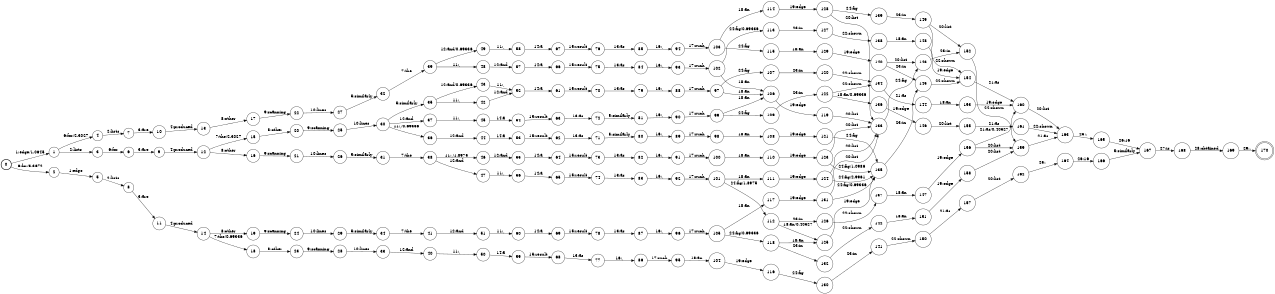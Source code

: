 digraph FST {
rankdir = LR;
size = "8.5,11";
label = "";
center = 1;
orientation = Portrait;
ranksep = "0.4";
nodesep = "0.25";
0 [label = "0", shape = circle, style = bold, fontsize = 14]
	0 -> 1 [label = "1:edge/1.0645", fontsize = 14];
	0 -> 2 [label = "6:for/3.3672", fontsize = 14];
1 [label = "1", shape = circle, style = solid, fontsize = 14]
	1 -> 3 [label = "2:lists", fontsize = 14];
	1 -> 4 [label = "6:for/2.3027", fontsize = 14];
2 [label = "2", shape = circle, style = solid, fontsize = 14]
	2 -> 5 [label = "1:edge", fontsize = 14];
3 [label = "3", shape = circle, style = solid, fontsize = 14]
	3 -> 6 [label = "6:for", fontsize = 14];
4 [label = "4", shape = circle, style = solid, fontsize = 14]
	4 -> 7 [label = "2:lists", fontsize = 14];
5 [label = "5", shape = circle, style = solid, fontsize = 14]
	5 -> 8 [label = "2:lists", fontsize = 14];
6 [label = "6", shape = circle, style = solid, fontsize = 14]
	6 -> 9 [label = "3:are", fontsize = 14];
7 [label = "7", shape = circle, style = solid, fontsize = 14]
	7 -> 10 [label = "3:are", fontsize = 14];
8 [label = "8", shape = circle, style = solid, fontsize = 14]
	8 -> 11 [label = "3:are", fontsize = 14];
9 [label = "9", shape = circle, style = solid, fontsize = 14]
	9 -> 12 [label = "4:produced", fontsize = 14];
10 [label = "10", shape = circle, style = solid, fontsize = 14]
	10 -> 13 [label = "4:produced", fontsize = 14];
11 [label = "11", shape = circle, style = solid, fontsize = 14]
	11 -> 14 [label = "4:produced", fontsize = 14];
12 [label = "12", shape = circle, style = solid, fontsize = 14]
	12 -> 15 [label = "7:the/2.3027", fontsize = 14];
	12 -> 16 [label = "8:other", fontsize = 14];
13 [label = "13", shape = circle, style = solid, fontsize = 14]
	13 -> 17 [label = "8:other", fontsize = 14];
14 [label = "14", shape = circle, style = solid, fontsize = 14]
	14 -> 18 [label = "7:the/0.69336", fontsize = 14];
	14 -> 19 [label = "8:other", fontsize = 14];
15 [label = "15", shape = circle, style = solid, fontsize = 14]
	15 -> 20 [label = "8:other", fontsize = 14];
16 [label = "16", shape = circle, style = solid, fontsize = 14]
	16 -> 21 [label = "9:scanning", fontsize = 14];
17 [label = "17", shape = circle, style = solid, fontsize = 14]
	17 -> 22 [label = "9:scanning", fontsize = 14];
18 [label = "18", shape = circle, style = solid, fontsize = 14]
	18 -> 23 [label = "8:other", fontsize = 14];
19 [label = "19", shape = circle, style = solid, fontsize = 14]
	19 -> 24 [label = "9:scanning", fontsize = 14];
20 [label = "20", shape = circle, style = solid, fontsize = 14]
	20 -> 25 [label = "9:scanning", fontsize = 14];
21 [label = "21", shape = circle, style = solid, fontsize = 14]
	21 -> 26 [label = "10:lines", fontsize = 14];
22 [label = "22", shape = circle, style = solid, fontsize = 14]
	22 -> 27 [label = "10:lines", fontsize = 14];
23 [label = "23", shape = circle, style = solid, fontsize = 14]
	23 -> 28 [label = "9:scanning", fontsize = 14];
24 [label = "24", shape = circle, style = solid, fontsize = 14]
	24 -> 29 [label = "10:lines", fontsize = 14];
25 [label = "25", shape = circle, style = solid, fontsize = 14]
	25 -> 30 [label = "10:lines", fontsize = 14];
26 [label = "26", shape = circle, style = solid, fontsize = 14]
	26 -> 31 [label = "5:similarly", fontsize = 14];
27 [label = "27", shape = circle, style = solid, fontsize = 14]
	27 -> 32 [label = "5:similarly", fontsize = 14];
28 [label = "28", shape = circle, style = solid, fontsize = 14]
	28 -> 33 [label = "10:lines", fontsize = 14];
29 [label = "29", shape = circle, style = solid, fontsize = 14]
	29 -> 34 [label = "5:similarly", fontsize = 14];
30 [label = "30", shape = circle, style = solid, fontsize = 14]
	30 -> 35 [label = "5:similarly", fontsize = 14];
	30 -> 36 [label = "11:,/0.69336", fontsize = 14];
	30 -> 37 [label = "12:and", fontsize = 14];
31 [label = "31", shape = circle, style = solid, fontsize = 14]
	31 -> 38 [label = "7:the", fontsize = 14];
32 [label = "32", shape = circle, style = solid, fontsize = 14]
	32 -> 39 [label = "7:the", fontsize = 14];
33 [label = "33", shape = circle, style = solid, fontsize = 14]
	33 -> 40 [label = "12:and", fontsize = 14];
34 [label = "34", shape = circle, style = solid, fontsize = 14]
	34 -> 41 [label = "7:the", fontsize = 14];
35 [label = "35", shape = circle, style = solid, fontsize = 14]
	35 -> 42 [label = "11:,", fontsize = 14];
	35 -> 43 [label = "12:and/0.69336", fontsize = 14];
36 [label = "36", shape = circle, style = solid, fontsize = 14]
	36 -> 44 [label = "12:and", fontsize = 14];
37 [label = "37", shape = circle, style = solid, fontsize = 14]
	37 -> 45 [label = "11:,", fontsize = 14];
38 [label = "38", shape = circle, style = solid, fontsize = 14]
	38 -> 46 [label = "11:,/1.8975", fontsize = 14];
	38 -> 47 [label = "12:and", fontsize = 14];
39 [label = "39", shape = circle, style = solid, fontsize = 14]
	39 -> 48 [label = "11:,", fontsize = 14];
	39 -> 49 [label = "12:and/0.69336", fontsize = 14];
40 [label = "40", shape = circle, style = solid, fontsize = 14]
	40 -> 50 [label = "11:,", fontsize = 14];
41 [label = "41", shape = circle, style = solid, fontsize = 14]
	41 -> 51 [label = "12:and", fontsize = 14];
42 [label = "42", shape = circle, style = solid, fontsize = 14]
	42 -> 52 [label = "12:and", fontsize = 14];
43 [label = "43", shape = circle, style = solid, fontsize = 14]
	43 -> 52 [label = "11:,", fontsize = 14];
44 [label = "44", shape = circle, style = solid, fontsize = 14]
	44 -> 53 [label = "14:a", fontsize = 14];
45 [label = "45", shape = circle, style = solid, fontsize = 14]
	45 -> 54 [label = "14:a", fontsize = 14];
46 [label = "46", shape = circle, style = solid, fontsize = 14]
	46 -> 55 [label = "12:and", fontsize = 14];
47 [label = "47", shape = circle, style = solid, fontsize = 14]
	47 -> 56 [label = "11:,", fontsize = 14];
48 [label = "48", shape = circle, style = solid, fontsize = 14]
	48 -> 57 [label = "12:and", fontsize = 14];
49 [label = "49", shape = circle, style = solid, fontsize = 14]
	49 -> 58 [label = "11:,", fontsize = 14];
50 [label = "50", shape = circle, style = solid, fontsize = 14]
	50 -> 59 [label = "14:a", fontsize = 14];
51 [label = "51", shape = circle, style = solid, fontsize = 14]
	51 -> 60 [label = "11:,", fontsize = 14];
52 [label = "52", shape = circle, style = solid, fontsize = 14]
	52 -> 61 [label = "14:a", fontsize = 14];
53 [label = "53", shape = circle, style = solid, fontsize = 14]
	53 -> 62 [label = "15:result", fontsize = 14];
54 [label = "54", shape = circle, style = solid, fontsize = 14]
	54 -> 63 [label = "15:result", fontsize = 14];
55 [label = "55", shape = circle, style = solid, fontsize = 14]
	55 -> 64 [label = "14:a", fontsize = 14];
56 [label = "56", shape = circle, style = solid, fontsize = 14]
	56 -> 65 [label = "14:a", fontsize = 14];
57 [label = "57", shape = circle, style = solid, fontsize = 14]
	57 -> 66 [label = "14:a", fontsize = 14];
58 [label = "58", shape = circle, style = solid, fontsize = 14]
	58 -> 67 [label = "14:a", fontsize = 14];
59 [label = "59", shape = circle, style = solid, fontsize = 14]
	59 -> 68 [label = "15:result", fontsize = 14];
60 [label = "60", shape = circle, style = solid, fontsize = 14]
	60 -> 69 [label = "14:a", fontsize = 14];
61 [label = "61", shape = circle, style = solid, fontsize = 14]
	61 -> 70 [label = "15:result", fontsize = 14];
62 [label = "62", shape = circle, style = solid, fontsize = 14]
	62 -> 71 [label = "13:as", fontsize = 14];
63 [label = "63", shape = circle, style = solid, fontsize = 14]
	63 -> 72 [label = "13:as", fontsize = 14];
64 [label = "64", shape = circle, style = solid, fontsize = 14]
	64 -> 73 [label = "15:result", fontsize = 14];
65 [label = "65", shape = circle, style = solid, fontsize = 14]
	65 -> 74 [label = "15:result", fontsize = 14];
66 [label = "66", shape = circle, style = solid, fontsize = 14]
	66 -> 75 [label = "15:result", fontsize = 14];
67 [label = "67", shape = circle, style = solid, fontsize = 14]
	67 -> 76 [label = "15:result", fontsize = 14];
68 [label = "68", shape = circle, style = solid, fontsize = 14]
	68 -> 77 [label = "13:as", fontsize = 14];
69 [label = "69", shape = circle, style = solid, fontsize = 14]
	69 -> 78 [label = "15:result", fontsize = 14];
70 [label = "70", shape = circle, style = solid, fontsize = 14]
	70 -> 79 [label = "13:as", fontsize = 14];
71 [label = "71", shape = circle, style = solid, fontsize = 14]
	71 -> 80 [label = "5:similarly", fontsize = 14];
72 [label = "72", shape = circle, style = solid, fontsize = 14]
	72 -> 81 [label = "5:similarly", fontsize = 14];
73 [label = "73", shape = circle, style = solid, fontsize = 14]
	73 -> 82 [label = "13:as", fontsize = 14];
74 [label = "74", shape = circle, style = solid, fontsize = 14]
	74 -> 83 [label = "13:as", fontsize = 14];
75 [label = "75", shape = circle, style = solid, fontsize = 14]
	75 -> 84 [label = "13:as", fontsize = 14];
76 [label = "76", shape = circle, style = solid, fontsize = 14]
	76 -> 85 [label = "13:as", fontsize = 14];
77 [label = "77", shape = circle, style = solid, fontsize = 14]
	77 -> 86 [label = "16:,", fontsize = 14];
78 [label = "78", shape = circle, style = solid, fontsize = 14]
	78 -> 87 [label = "13:as", fontsize = 14];
79 [label = "79", shape = circle, style = solid, fontsize = 14]
	79 -> 88 [label = "16:,", fontsize = 14];
80 [label = "80", shape = circle, style = solid, fontsize = 14]
	80 -> 89 [label = "16:,", fontsize = 14];
81 [label = "81", shape = circle, style = solid, fontsize = 14]
	81 -> 90 [label = "16:,", fontsize = 14];
82 [label = "82", shape = circle, style = solid, fontsize = 14]
	82 -> 91 [label = "16:,", fontsize = 14];
83 [label = "83", shape = circle, style = solid, fontsize = 14]
	83 -> 92 [label = "16:,", fontsize = 14];
84 [label = "84", shape = circle, style = solid, fontsize = 14]
	84 -> 93 [label = "16:,", fontsize = 14];
85 [label = "85", shape = circle, style = solid, fontsize = 14]
	85 -> 94 [label = "16:,", fontsize = 14];
86 [label = "86", shape = circle, style = solid, fontsize = 14]
	86 -> 95 [label = "17:such", fontsize = 14];
87 [label = "87", shape = circle, style = solid, fontsize = 14]
	87 -> 96 [label = "16:,", fontsize = 14];
88 [label = "88", shape = circle, style = solid, fontsize = 14]
	88 -> 97 [label = "17:such", fontsize = 14];
89 [label = "89", shape = circle, style = solid, fontsize = 14]
	89 -> 98 [label = "17:such", fontsize = 14];
90 [label = "90", shape = circle, style = solid, fontsize = 14]
	90 -> 99 [label = "17:such", fontsize = 14];
91 [label = "91", shape = circle, style = solid, fontsize = 14]
	91 -> 100 [label = "17:such", fontsize = 14];
92 [label = "92", shape = circle, style = solid, fontsize = 14]
	92 -> 101 [label = "17:such", fontsize = 14];
93 [label = "93", shape = circle, style = solid, fontsize = 14]
	93 -> 102 [label = "17:such", fontsize = 14];
94 [label = "94", shape = circle, style = solid, fontsize = 14]
	94 -> 103 [label = "17:such", fontsize = 14];
95 [label = "95", shape = circle, style = solid, fontsize = 14]
	95 -> 104 [label = "18:an", fontsize = 14];
96 [label = "96", shape = circle, style = solid, fontsize = 14]
	96 -> 105 [label = "17:such", fontsize = 14];
97 [label = "97", shape = circle, style = solid, fontsize = 14]
	97 -> 106 [label = "18:an", fontsize = 14];
	97 -> 107 [label = "24:fig", fontsize = 14];
98 [label = "98", shape = circle, style = solid, fontsize = 14]
	98 -> 108 [label = "18:an", fontsize = 14];
99 [label = "99", shape = circle, style = solid, fontsize = 14]
	99 -> 106 [label = "18:an", fontsize = 14];
	99 -> 109 [label = "24:fig", fontsize = 14];
100 [label = "100", shape = circle, style = solid, fontsize = 14]
	100 -> 110 [label = "18:an", fontsize = 14];
101 [label = "101", shape = circle, style = solid, fontsize = 14]
	101 -> 111 [label = "18:an", fontsize = 14];
	101 -> 112 [label = "24:fig/1.8975", fontsize = 14];
102 [label = "102", shape = circle, style = solid, fontsize = 14]
	102 -> 106 [label = "18:an", fontsize = 14];
	102 -> 113 [label = "24:fig/0.69336", fontsize = 14];
103 [label = "103", shape = circle, style = solid, fontsize = 14]
	103 -> 114 [label = "18:an", fontsize = 14];
	103 -> 115 [label = "24:fig", fontsize = 14];
104 [label = "104", shape = circle, style = solid, fontsize = 14]
	104 -> 116 [label = "19:edge", fontsize = 14];
105 [label = "105", shape = circle, style = solid, fontsize = 14]
	105 -> 117 [label = "18:an", fontsize = 14];
	105 -> 118 [label = "24:fig/0.69336", fontsize = 14];
106 [label = "106", shape = circle, style = solid, fontsize = 14]
	106 -> 119 [label = "19:edge", fontsize = 14];
107 [label = "107", shape = circle, style = solid, fontsize = 14]
	107 -> 120 [label = "23:in", fontsize = 14];
108 [label = "108", shape = circle, style = solid, fontsize = 14]
	108 -> 121 [label = "19:edge", fontsize = 14];
109 [label = "109", shape = circle, style = solid, fontsize = 14]
	109 -> 122 [label = "23:in", fontsize = 14];
110 [label = "110", shape = circle, style = solid, fontsize = 14]
	110 -> 123 [label = "19:edge", fontsize = 14];
111 [label = "111", shape = circle, style = solid, fontsize = 14]
	111 -> 124 [label = "19:edge", fontsize = 14];
112 [label = "112", shape = circle, style = solid, fontsize = 14]
	112 -> 125 [label = "18:an/0.40527", fontsize = 14];
	112 -> 126 [label = "23:in", fontsize = 14];
113 [label = "113", shape = circle, style = solid, fontsize = 14]
	113 -> 127 [label = "23:in", fontsize = 14];
114 [label = "114", shape = circle, style = solid, fontsize = 14]
	114 -> 128 [label = "19:edge", fontsize = 14];
115 [label = "115", shape = circle, style = solid, fontsize = 14]
	115 -> 129 [label = "18:an", fontsize = 14];
116 [label = "116", shape = circle, style = solid, fontsize = 14]
	116 -> 130 [label = "24:fig", fontsize = 14];
117 [label = "117", shape = circle, style = solid, fontsize = 14]
	117 -> 131 [label = "19:edge", fontsize = 14];
118 [label = "118", shape = circle, style = solid, fontsize = 14]
	118 -> 125 [label = "18:an", fontsize = 14];
	118 -> 132 [label = "23:in", fontsize = 14];
119 [label = "119", shape = circle, style = solid, fontsize = 14]
	119 -> 133 [label = "20:list", fontsize = 14];
120 [label = "120", shape = circle, style = solid, fontsize = 14]
	120 -> 134 [label = "22:shown", fontsize = 14];
121 [label = "121", shape = circle, style = solid, fontsize = 14]
	121 -> 135 [label = "24:fig", fontsize = 14];
122 [label = "122", shape = circle, style = solid, fontsize = 14]
	122 -> 136 [label = "18:an/0.69336", fontsize = 14];
	122 -> 134 [label = "22:shown", fontsize = 14];
123 [label = "123", shape = circle, style = solid, fontsize = 14]
	123 -> 133 [label = "20:list", fontsize = 14];
	123 -> 135 [label = "24:fig/1.0986", fontsize = 14];
124 [label = "124", shape = circle, style = solid, fontsize = 14]
	124 -> 133 [label = "20:list", fontsize = 14];
	124 -> 135 [label = "24:fig/2.9961", fontsize = 14];
125 [label = "125", shape = circle, style = solid, fontsize = 14]
	125 -> 135 [label = "19:edge", fontsize = 14];
126 [label = "126", shape = circle, style = solid, fontsize = 14]
	126 -> 137 [label = "22:shown", fontsize = 14];
127 [label = "127", shape = circle, style = solid, fontsize = 14]
	127 -> 138 [label = "22:shown", fontsize = 14];
128 [label = "128", shape = circle, style = solid, fontsize = 14]
	128 -> 133 [label = "20:list", fontsize = 14];
	128 -> 139 [label = "24:fig", fontsize = 14];
129 [label = "129", shape = circle, style = solid, fontsize = 14]
	129 -> 140 [label = "19:edge", fontsize = 14];
130 [label = "130", shape = circle, style = solid, fontsize = 14]
	130 -> 141 [label = "23:in", fontsize = 14];
131 [label = "131", shape = circle, style = solid, fontsize = 14]
	131 -> 133 [label = "20:list", fontsize = 14];
	131 -> 135 [label = "24:fig/0.69336", fontsize = 14];
132 [label = "132", shape = circle, style = solid, fontsize = 14]
	132 -> 142 [label = "22:shown", fontsize = 14];
133 [label = "133", shape = circle, style = solid, fontsize = 14]
	133 -> 143 [label = "24:fig", fontsize = 14];
134 [label = "134", shape = circle, style = solid, fontsize = 14]
	134 -> 144 [label = "21:as", fontsize = 14];
135 [label = "135", shape = circle, style = solid, fontsize = 14]
	135 -> 145 [label = "23:in", fontsize = 14];
136 [label = "136", shape = circle, style = solid, fontsize = 14]
	136 -> 146 [label = "19:edge", fontsize = 14];
137 [label = "137", shape = circle, style = solid, fontsize = 14]
	137 -> 147 [label = "18:an", fontsize = 14];
138 [label = "138", shape = circle, style = solid, fontsize = 14]
	138 -> 148 [label = "18:an", fontsize = 14];
139 [label = "139", shape = circle, style = solid, fontsize = 14]
	139 -> 149 [label = "23:in", fontsize = 14];
140 [label = "140", shape = circle, style = solid, fontsize = 14]
	140 -> 143 [label = "20:list", fontsize = 14];
	140 -> 145 [label = "23:in", fontsize = 14];
141 [label = "141", shape = circle, style = solid, fontsize = 14]
	141 -> 150 [label = "22:shown", fontsize = 14];
142 [label = "142", shape = circle, style = solid, fontsize = 14]
	142 -> 151 [label = "18:an", fontsize = 14];
143 [label = "143", shape = circle, style = solid, fontsize = 14]
	143 -> 152 [label = "23:in", fontsize = 14];
144 [label = "144", shape = circle, style = solid, fontsize = 14]
	144 -> 153 [label = "18:an", fontsize = 14];
145 [label = "145", shape = circle, style = solid, fontsize = 14]
	145 -> 154 [label = "22:shown", fontsize = 14];
146 [label = "146", shape = circle, style = solid, fontsize = 14]
	146 -> 155 [label = "20:list", fontsize = 14];
147 [label = "147", shape = circle, style = solid, fontsize = 14]
	147 -> 156 [label = "19:edge", fontsize = 14];
148 [label = "148", shape = circle, style = solid, fontsize = 14]
	148 -> 154 [label = "19:edge", fontsize = 14];
149 [label = "149", shape = circle, style = solid, fontsize = 14]
	149 -> 152 [label = "20:list", fontsize = 14];
	149 -> 154 [label = "22:shown", fontsize = 14];
150 [label = "150", shape = circle, style = solid, fontsize = 14]
	150 -> 157 [label = "21:as", fontsize = 14];
151 [label = "151", shape = circle, style = solid, fontsize = 14]
	151 -> 158 [label = "19:edge", fontsize = 14];
152 [label = "152", shape = circle, style = solid, fontsize = 14]
	152 -> 159 [label = "22:shown", fontsize = 14];
153 [label = "153", shape = circle, style = solid, fontsize = 14]
	153 -> 160 [label = "19:edge", fontsize = 14];
154 [label = "154", shape = circle, style = solid, fontsize = 14]
	154 -> 160 [label = "21:as", fontsize = 14];
155 [label = "155", shape = circle, style = solid, fontsize = 14]
	155 -> 161 [label = "21:as", fontsize = 14];
156 [label = "156", shape = circle, style = solid, fontsize = 14]
	156 -> 160 [label = "21:as/0.40527", fontsize = 14];
	156 -> 159 [label = "20:list", fontsize = 14];
157 [label = "157", shape = circle, style = solid, fontsize = 14]
	157 -> 162 [label = "20:list", fontsize = 14];
158 [label = "158", shape = circle, style = solid, fontsize = 14]
	158 -> 159 [label = "20:list", fontsize = 14];
159 [label = "159", shape = circle, style = solid, fontsize = 14]
	159 -> 163 [label = "21:as", fontsize = 14];
160 [label = "160", shape = circle, style = solid, fontsize = 14]
	160 -> 163 [label = "20:list", fontsize = 14];
161 [label = "161", shape = circle, style = solid, fontsize = 14]
	161 -> 163 [label = "22:shown", fontsize = 14];
162 [label = "162", shape = circle, style = solid, fontsize = 14]
	162 -> 164 [label = "25:.", fontsize = 14];
163 [label = "163", shape = circle, style = solid, fontsize = 14]
	163 -> 165 [label = "25:.", fontsize = 14];
164 [label = "164", shape = circle, style = solid, fontsize = 14]
	164 -> 166 [label = "26:16", fontsize = 14];
165 [label = "165", shape = circle, style = solid, fontsize = 14]
	165 -> 167 [label = "26:16", fontsize = 14];
166 [label = "166", shape = circle, style = solid, fontsize = 14]
	166 -> 167 [label = "5:similarly", fontsize = 14];
167 [label = "167", shape = circle, style = solid, fontsize = 14]
	167 -> 168 [label = "27:is", fontsize = 14];
168 [label = "168", shape = circle, style = solid, fontsize = 14]
	168 -> 169 [label = "28:obtained", fontsize = 14];
169 [label = "169", shape = circle, style = solid, fontsize = 14]
	169 -> 170 [label = "29:.", fontsize = 14];
170 [label = "170", shape = doublecircle, style = solid, fontsize = 14]
}
